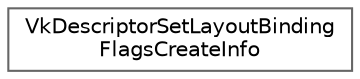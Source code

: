 digraph "类继承关系图"
{
 // LATEX_PDF_SIZE
  bgcolor="transparent";
  edge [fontname=Helvetica,fontsize=10,labelfontname=Helvetica,labelfontsize=10];
  node [fontname=Helvetica,fontsize=10,shape=box,height=0.2,width=0.4];
  rankdir="LR";
  Node0 [id="Node000000",label="VkDescriptorSetLayoutBinding\lFlagsCreateInfo",height=0.2,width=0.4,color="grey40", fillcolor="white", style="filled",URL="$struct_vk_descriptor_set_layout_binding_flags_create_info.html",tooltip=" "];
}
